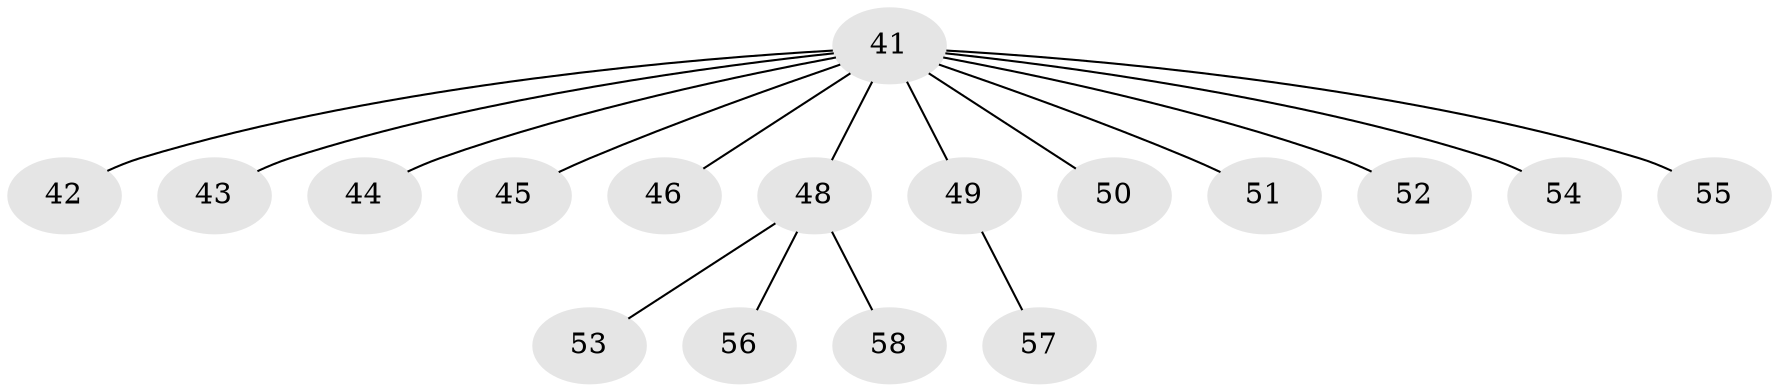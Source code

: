 // original degree distribution, {8: 0.017241379310344827, 4: 0.05172413793103448, 2: 0.27586206896551724, 5: 0.034482758620689655, 1: 0.4827586206896552, 3: 0.13793103448275862}
// Generated by graph-tools (version 1.1) at 2025/56/03/04/25 21:56:28]
// undirected, 17 vertices, 16 edges
graph export_dot {
graph [start="1"]
  node [color=gray90,style=filled];
  41 [super="+31+33+25+13+18+21+26+32+35+36+37+40"];
  42;
  43;
  44;
  45;
  46;
  48 [super="+7+17+23+10+30+47"];
  49 [super="+34+39"];
  50;
  51;
  52;
  53;
  54;
  55;
  56;
  57 [super="+29"];
  58;
  41 -- 51;
  41 -- 42;
  41 -- 43;
  41 -- 44;
  41 -- 46;
  41 -- 48;
  41 -- 55;
  41 -- 52;
  41 -- 49;
  41 -- 50;
  41 -- 45;
  41 -- 54;
  48 -- 53;
  48 -- 58;
  48 -- 56;
  49 -- 57;
}
